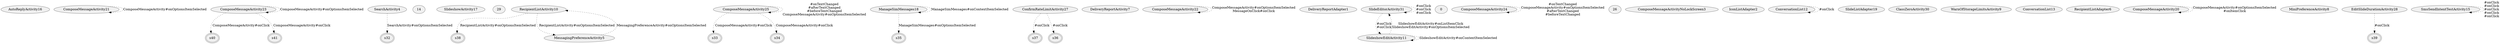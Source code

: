 digraph {
fontname="Helvetica";
node[style="filled,solid", colorscheme=greys3, fillcolor=1, color=3];
AutoReplyActivity16;
ComposeMessageActivity21;
s40[peripheries=2];
SearchActivity4;
14;
SlideshowActivity17;
29;
s38[peripheries=2];
ComposeMessageActivity25;
ManageSimMessages18;
s41[peripheries=2];
ConfirmRateLimitActivity27;
RecipientListActivity10;
DeliveryReportActivity7;
ComposeMessageActivity22;
DeliveryReportAdapter1;
SlideEditorActivity31;
0;
s32[peripheries=2];
ComposeMessageActivity24;
26;
ComposeMessageActivityNoLockScreen3;
s35[peripheries=2];
IconListAdapter2;
ConversationList12;
SlideListAdapter19;
ClassZeroActivity30;
s33[peripheries=2];
WarnOfStorageLimitsActivity9;
ConversationList13;
s37[peripheries=2];
RecipientListAdapter6;
ComposeMessageActivity20;
MiniPreferenceActivity8;
s36[peripheries=2];
s39[peripheries=2];
EditSlideDurationActivity28;
MessagingPreferenceActivity5;
SmsSendIntentTestActivity15;
SlideshowEditActivity11;
ComposeMessageActivity23;
s34[peripheries=2];
ComposeMessageActivity21 -> ComposeMessageActivity21[label="ComposeMessageActivity#onOptionsItemSelected",style=dotted];
ConversationList12 -> ConversationList12[label="#onClick",style=dotted];
SearchActivity4 -> s32[label="SearchActivity#onOptionsItemSelected",style=dotted];
ManageSimMessages18 -> s35[label="ManageSimMessages#onOptionsItemSelected",style=dotted];
ManageSimMessages18 -> ManageSimMessages18[label="ManageSimMessages#onContextItemSelected",style=dotted];
ComposeMessageActivity25 -> s33[label="ComposeMessageActivity#onClick",style=dotted];
ComposeMessageActivity25 -> ComposeMessageActivity25[label="#onTextChanged
#afterTextChanged
#beforeTextChanged
ComposeMessageActivity#onOptionsItemSelected",style=dotted];
ComposeMessageActivity25 -> s34[label="ComposeMessageActivity#onClick",style=dotted];
ConfirmRateLimitActivity27 -> s36[label="#onClick",style=dotted];
ConfirmRateLimitActivity27 -> s37[label="#onClick",style=dotted];
RecipientListActivity10 -> MessagingPreferenceActivity5[label="RecipientListActivity#onOptionsItemSelected",style=dotted];
RecipientListActivity10 -> s38[label="RecipientListActivity#onOptionsItemSelected",style=dotted];
ComposeMessageActivity20 -> ComposeMessageActivity20[label="ComposeMessageActivity#onOptionsItemSelected
#onItemClick",style=dotted];
EditSlideDurationActivity28 -> s39[label="#onClick",style=dotted];
ComposeMessageActivity22 -> ComposeMessageActivity22[label="ComposeMessageActivity#onOptionsItemSelected
MessageOnClick#onClick",style=dotted];
MessagingPreferenceActivity5 -> RecipientListActivity10[label="MessagingPreferenceActivity#onOptionsItemSelected",style=dotted];
SlideEditorActivity31 -> SlideEditorActivity31[label="#onClick
#onClick
#onClick",style=dotted];
SlideEditorActivity31 -> SlideshowEditActivity11[label="#onClick
#onClick",style=dotted];
SmsSendIntentTestActivity15 -> SmsSendIntentTestActivity15[label="#onClick
#onClick
#onClick
#onClick
#onClick",style=dotted];
ComposeMessageActivity24 -> ComposeMessageActivity24[label="#onTextChanged
ComposeMessageActivity#onOptionsItemSelected
#afterTextChanged
#beforeTextChanged",style=dotted];
SlideshowEditActivity11 -> SlideEditorActivity31[label="SlideshowEditActivity#onListItemClick
SlideshowEditActivity#onOptionsItemSelected",style=dotted];
SlideshowEditActivity11 -> SlideshowEditActivity11[label="SlideshowEditActivity#onContextItemSelected",style=dotted];
ComposeMessageActivity23 -> s40[label="ComposeMessageActivity#onClick",style=dotted];
ComposeMessageActivity23 -> ComposeMessageActivity23[label="ComposeMessageActivity#onOptionsItemSelected",style=dotted];
ComposeMessageActivity23 -> s41[label="ComposeMessageActivity#onClick",style=dotted];
}